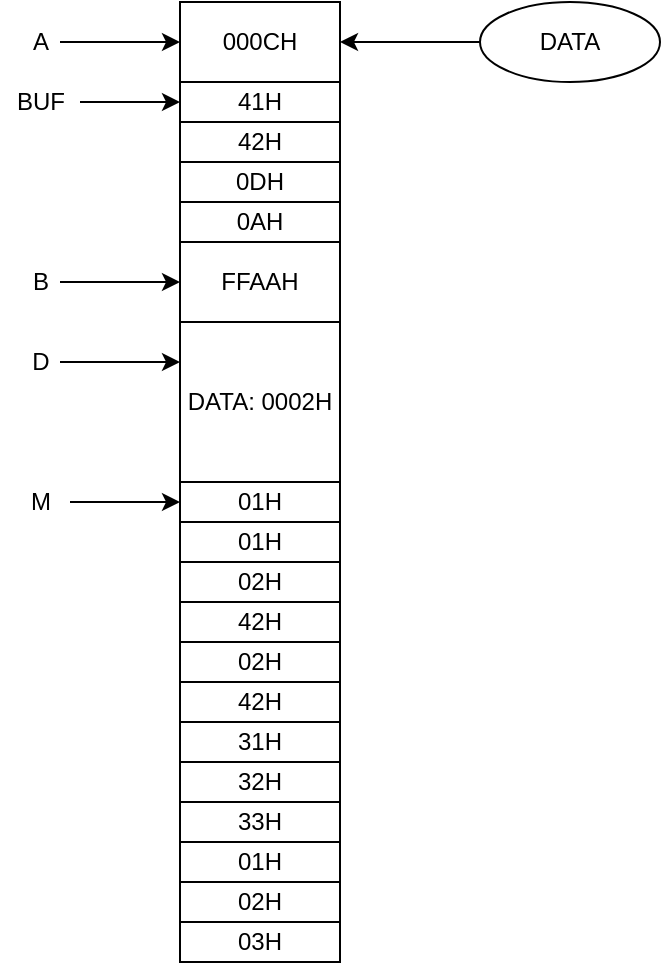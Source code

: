 <mxfile version="16.5.2" type="github"><diagram id="0pFLy6gTJjjZimPaIOBc" name="Page-1"><mxGraphModel dx="1038" dy="556" grid="1" gridSize="10" guides="1" tooltips="1" connect="1" arrows="1" fold="1" page="1" pageScale="1" pageWidth="850" pageHeight="1100" math="0" shadow="0"><root><mxCell id="0"/><mxCell id="1" parent="0"/><mxCell id="2pqwMOFFYoQCNNoVXdij-1" value="000CH" style="rounded=0;whiteSpace=wrap;html=1;" vertex="1" parent="1"><mxGeometry x="320" y="80" width="80" height="40" as="geometry"/></mxCell><mxCell id="2pqwMOFFYoQCNNoVXdij-2" value="41H" style="rounded=0;whiteSpace=wrap;html=1;" vertex="1" parent="1"><mxGeometry x="320" y="120" width="80" height="20" as="geometry"/></mxCell><mxCell id="2pqwMOFFYoQCNNoVXdij-5" value="42H" style="rounded=0;whiteSpace=wrap;html=1;" vertex="1" parent="1"><mxGeometry x="320" y="140" width="80" height="20" as="geometry"/></mxCell><mxCell id="2pqwMOFFYoQCNNoVXdij-14" value="FFAAH" style="rounded=0;whiteSpace=wrap;html=1;" vertex="1" parent="1"><mxGeometry x="320" y="200" width="80" height="40" as="geometry"/></mxCell><mxCell id="2pqwMOFFYoQCNNoVXdij-15" value="DATA: 0002H" style="rounded=0;whiteSpace=wrap;html=1;" vertex="1" parent="1"><mxGeometry x="320" y="240" width="80" height="80" as="geometry"/></mxCell><mxCell id="2pqwMOFFYoQCNNoVXdij-22" style="edgeStyle=orthogonalEdgeStyle;rounded=0;orthogonalLoop=1;jettySize=auto;html=1;entryX=1;entryY=0.5;entryDx=0;entryDy=0;" edge="1" parent="1" source="2pqwMOFFYoQCNNoVXdij-19" target="2pqwMOFFYoQCNNoVXdij-1"><mxGeometry relative="1" as="geometry"/></mxCell><mxCell id="2pqwMOFFYoQCNNoVXdij-19" value="DATA" style="ellipse;whiteSpace=wrap;html=1;rounded=0;" vertex="1" parent="1"><mxGeometry x="470" y="80" width="90" height="40" as="geometry"/></mxCell><mxCell id="2pqwMOFFYoQCNNoVXdij-32" style="edgeStyle=orthogonalEdgeStyle;rounded=0;orthogonalLoop=1;jettySize=auto;html=1;entryX=0;entryY=0.5;entryDx=0;entryDy=0;" edge="1" parent="1" source="2pqwMOFFYoQCNNoVXdij-23" target="2pqwMOFFYoQCNNoVXdij-1"><mxGeometry relative="1" as="geometry"/></mxCell><mxCell id="2pqwMOFFYoQCNNoVXdij-23" value="A" style="text;html=1;align=center;verticalAlign=middle;resizable=0;points=[];autosize=1;strokeColor=none;fillColor=none;" vertex="1" parent="1"><mxGeometry x="240" y="90" width="20" height="20" as="geometry"/></mxCell><mxCell id="2pqwMOFFYoQCNNoVXdij-26" style="edgeStyle=orthogonalEdgeStyle;rounded=0;orthogonalLoop=1;jettySize=auto;html=1;exitX=0.5;exitY=1;exitDx=0;exitDy=0;" edge="1" parent="1" source="2pqwMOFFYoQCNNoVXdij-2" target="2pqwMOFFYoQCNNoVXdij-2"><mxGeometry relative="1" as="geometry"/></mxCell><mxCell id="2pqwMOFFYoQCNNoVXdij-31" style="edgeStyle=orthogonalEdgeStyle;rounded=0;orthogonalLoop=1;jettySize=auto;html=1;entryX=0;entryY=0.5;entryDx=0;entryDy=0;" edge="1" parent="1" source="2pqwMOFFYoQCNNoVXdij-27" target="2pqwMOFFYoQCNNoVXdij-2"><mxGeometry relative="1" as="geometry"/></mxCell><mxCell id="2pqwMOFFYoQCNNoVXdij-27" value="BUF" style="text;html=1;align=center;verticalAlign=middle;resizable=0;points=[];autosize=1;strokeColor=none;fillColor=none;" vertex="1" parent="1"><mxGeometry x="230" y="120" width="40" height="20" as="geometry"/></mxCell><mxCell id="2pqwMOFFYoQCNNoVXdij-28" value="0DH" style="rounded=0;whiteSpace=wrap;html=1;" vertex="1" parent="1"><mxGeometry x="320" y="160" width="80" height="20" as="geometry"/></mxCell><mxCell id="2pqwMOFFYoQCNNoVXdij-29" value="0AH" style="rounded=0;whiteSpace=wrap;html=1;" vertex="1" parent="1"><mxGeometry x="320" y="180" width="80" height="20" as="geometry"/></mxCell><mxCell id="2pqwMOFFYoQCNNoVXdij-30" style="edgeStyle=orthogonalEdgeStyle;rounded=0;orthogonalLoop=1;jettySize=auto;html=1;exitX=0.5;exitY=1;exitDx=0;exitDy=0;" edge="1" parent="1" source="2pqwMOFFYoQCNNoVXdij-28" target="2pqwMOFFYoQCNNoVXdij-28"><mxGeometry relative="1" as="geometry"/></mxCell><mxCell id="2pqwMOFFYoQCNNoVXdij-34" style="edgeStyle=orthogonalEdgeStyle;rounded=0;orthogonalLoop=1;jettySize=auto;html=1;entryX=0;entryY=0.5;entryDx=0;entryDy=0;" edge="1" parent="1" source="2pqwMOFFYoQCNNoVXdij-33" target="2pqwMOFFYoQCNNoVXdij-14"><mxGeometry relative="1" as="geometry"/></mxCell><mxCell id="2pqwMOFFYoQCNNoVXdij-33" value="B" style="text;html=1;align=center;verticalAlign=middle;resizable=0;points=[];autosize=1;strokeColor=none;fillColor=none;" vertex="1" parent="1"><mxGeometry x="240" y="210" width="20" height="20" as="geometry"/></mxCell><mxCell id="2pqwMOFFYoQCNNoVXdij-36" style="edgeStyle=orthogonalEdgeStyle;rounded=0;orthogonalLoop=1;jettySize=auto;html=1;entryX=0;entryY=0.25;entryDx=0;entryDy=0;" edge="1" parent="1" source="2pqwMOFFYoQCNNoVXdij-35" target="2pqwMOFFYoQCNNoVXdij-15"><mxGeometry relative="1" as="geometry"/></mxCell><mxCell id="2pqwMOFFYoQCNNoVXdij-35" value="D" style="text;html=1;align=center;verticalAlign=middle;resizable=0;points=[];autosize=1;strokeColor=none;fillColor=none;" vertex="1" parent="1"><mxGeometry x="240" y="250" width="20" height="20" as="geometry"/></mxCell><mxCell id="2pqwMOFFYoQCNNoVXdij-37" value="01H" style="rounded=0;whiteSpace=wrap;html=1;" vertex="1" parent="1"><mxGeometry x="320" y="320" width="80" height="20" as="geometry"/></mxCell><mxCell id="2pqwMOFFYoQCNNoVXdij-38" value="01H" style="rounded=0;whiteSpace=wrap;html=1;" vertex="1" parent="1"><mxGeometry x="320" y="340" width="80" height="20" as="geometry"/></mxCell><mxCell id="2pqwMOFFYoQCNNoVXdij-39" style="edgeStyle=orthogonalEdgeStyle;rounded=0;orthogonalLoop=1;jettySize=auto;html=1;exitX=0.5;exitY=1;exitDx=0;exitDy=0;" edge="1" parent="1" source="2pqwMOFFYoQCNNoVXdij-37" target="2pqwMOFFYoQCNNoVXdij-37"><mxGeometry relative="1" as="geometry"/></mxCell><mxCell id="2pqwMOFFYoQCNNoVXdij-40" value="02H" style="rounded=0;whiteSpace=wrap;html=1;" vertex="1" parent="1"><mxGeometry x="320" y="360" width="80" height="20" as="geometry"/></mxCell><mxCell id="2pqwMOFFYoQCNNoVXdij-41" value="42H" style="rounded=0;whiteSpace=wrap;html=1;" vertex="1" parent="1"><mxGeometry x="320" y="380" width="80" height="20" as="geometry"/></mxCell><mxCell id="2pqwMOFFYoQCNNoVXdij-42" style="edgeStyle=orthogonalEdgeStyle;rounded=0;orthogonalLoop=1;jettySize=auto;html=1;exitX=0.5;exitY=1;exitDx=0;exitDy=0;" edge="1" parent="1" source="2pqwMOFFYoQCNNoVXdij-40" target="2pqwMOFFYoQCNNoVXdij-40"><mxGeometry relative="1" as="geometry"/></mxCell><mxCell id="2pqwMOFFYoQCNNoVXdij-44" style="edgeStyle=orthogonalEdgeStyle;rounded=0;orthogonalLoop=1;jettySize=auto;html=1;entryX=0;entryY=0.5;entryDx=0;entryDy=0;" edge="1" parent="1" source="2pqwMOFFYoQCNNoVXdij-43" target="2pqwMOFFYoQCNNoVXdij-37"><mxGeometry relative="1" as="geometry"/></mxCell><mxCell id="2pqwMOFFYoQCNNoVXdij-43" value="M" style="text;html=1;align=center;verticalAlign=middle;resizable=0;points=[];autosize=1;strokeColor=none;fillColor=none;" vertex="1" parent="1"><mxGeometry x="235" y="320" width="30" height="20" as="geometry"/></mxCell><mxCell id="2pqwMOFFYoQCNNoVXdij-45" value="02H" style="rounded=0;whiteSpace=wrap;html=1;" vertex="1" parent="1"><mxGeometry x="320" y="400" width="80" height="20" as="geometry"/></mxCell><mxCell id="2pqwMOFFYoQCNNoVXdij-46" value="42H" style="rounded=0;whiteSpace=wrap;html=1;" vertex="1" parent="1"><mxGeometry x="320" y="420" width="80" height="20" as="geometry"/></mxCell><mxCell id="2pqwMOFFYoQCNNoVXdij-47" style="edgeStyle=orthogonalEdgeStyle;rounded=0;orthogonalLoop=1;jettySize=auto;html=1;exitX=0.5;exitY=1;exitDx=0;exitDy=0;" edge="1" parent="1" source="2pqwMOFFYoQCNNoVXdij-45" target="2pqwMOFFYoQCNNoVXdij-45"><mxGeometry relative="1" as="geometry"/></mxCell><mxCell id="2pqwMOFFYoQCNNoVXdij-48" value="31H" style="rounded=0;whiteSpace=wrap;html=1;" vertex="1" parent="1"><mxGeometry x="320" y="440" width="80" height="20" as="geometry"/></mxCell><mxCell id="2pqwMOFFYoQCNNoVXdij-49" value="32H" style="rounded=0;whiteSpace=wrap;html=1;" vertex="1" parent="1"><mxGeometry x="320" y="460" width="80" height="20" as="geometry"/></mxCell><mxCell id="2pqwMOFFYoQCNNoVXdij-50" style="edgeStyle=orthogonalEdgeStyle;rounded=0;orthogonalLoop=1;jettySize=auto;html=1;exitX=0.5;exitY=1;exitDx=0;exitDy=0;" edge="1" parent="1" source="2pqwMOFFYoQCNNoVXdij-48" target="2pqwMOFFYoQCNNoVXdij-48"><mxGeometry relative="1" as="geometry"/></mxCell><mxCell id="2pqwMOFFYoQCNNoVXdij-51" value="33H" style="rounded=0;whiteSpace=wrap;html=1;" vertex="1" parent="1"><mxGeometry x="320" y="480" width="80" height="20" as="geometry"/></mxCell><mxCell id="2pqwMOFFYoQCNNoVXdij-52" value="01H" style="rounded=0;whiteSpace=wrap;html=1;" vertex="1" parent="1"><mxGeometry x="320" y="500" width="80" height="20" as="geometry"/></mxCell><mxCell id="2pqwMOFFYoQCNNoVXdij-53" style="edgeStyle=orthogonalEdgeStyle;rounded=0;orthogonalLoop=1;jettySize=auto;html=1;exitX=0.5;exitY=1;exitDx=0;exitDy=0;" edge="1" parent="1" source="2pqwMOFFYoQCNNoVXdij-51" target="2pqwMOFFYoQCNNoVXdij-51"><mxGeometry relative="1" as="geometry"/></mxCell><mxCell id="2pqwMOFFYoQCNNoVXdij-54" value="02H" style="rounded=0;whiteSpace=wrap;html=1;" vertex="1" parent="1"><mxGeometry x="320" y="520" width="80" height="20" as="geometry"/></mxCell><mxCell id="2pqwMOFFYoQCNNoVXdij-55" value="03H" style="rounded=0;whiteSpace=wrap;html=1;" vertex="1" parent="1"><mxGeometry x="320" y="540" width="80" height="20" as="geometry"/></mxCell><mxCell id="2pqwMOFFYoQCNNoVXdij-56" style="edgeStyle=orthogonalEdgeStyle;rounded=0;orthogonalLoop=1;jettySize=auto;html=1;exitX=0.5;exitY=1;exitDx=0;exitDy=0;" edge="1" parent="1" source="2pqwMOFFYoQCNNoVXdij-54" target="2pqwMOFFYoQCNNoVXdij-54"><mxGeometry relative="1" as="geometry"/></mxCell></root></mxGraphModel></diagram></mxfile>